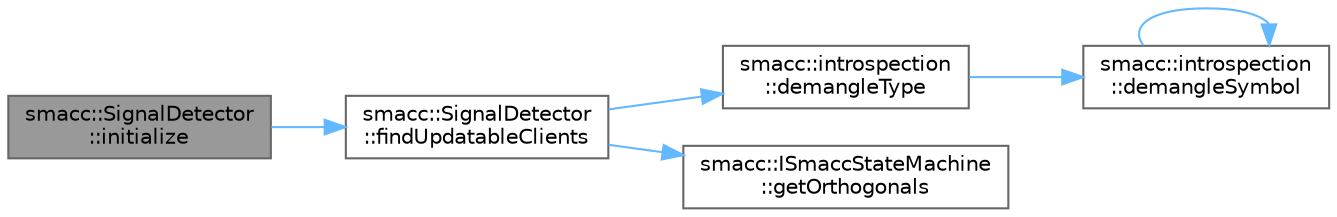 digraph "smacc::SignalDetector::initialize"
{
 // LATEX_PDF_SIZE
  bgcolor="transparent";
  edge [fontname=Helvetica,fontsize=10,labelfontname=Helvetica,labelfontsize=10];
  node [fontname=Helvetica,fontsize=10,shape=box,height=0.2,width=0.4];
  rankdir="LR";
  Node1 [label="smacc::SignalDetector\l::initialize",height=0.2,width=0.4,color="gray40", fillcolor="grey60", style="filled", fontcolor="black",tooltip=" "];
  Node1 -> Node2 [color="steelblue1",style="solid"];
  Node2 [label="smacc::SignalDetector\l::findUpdatableClients",height=0.2,width=0.4,color="grey40", fillcolor="white", style="filled",URL="$classsmacc_1_1SignalDetector.html#a47ec2df560e2e33758ce3975bece9385",tooltip=" "];
  Node2 -> Node3 [color="steelblue1",style="solid"];
  Node3 [label="smacc::introspection\l::demangleType",height=0.2,width=0.4,color="grey40", fillcolor="white", style="filled",URL="$namespacesmacc_1_1introspection.html#a670e39ccea29952859df4e2d0e45077b",tooltip=" "];
  Node3 -> Node4 [color="steelblue1",style="solid"];
  Node4 [label="smacc::introspection\l::demangleSymbol",height=0.2,width=0.4,color="grey40", fillcolor="white", style="filled",URL="$namespacesmacc_1_1introspection.html#aa9158a0ff0cfe83a59877e6af7d7f873",tooltip=" "];
  Node4 -> Node4 [color="steelblue1",style="solid"];
  Node2 -> Node5 [color="steelblue1",style="solid"];
  Node5 [label="smacc::ISmaccStateMachine\l::getOrthogonals",height=0.2,width=0.4,color="grey40", fillcolor="white", style="filled",URL="$classsmacc_1_1ISmaccStateMachine.html#a7f5b2882dbd077584767cb2533ed3c49",tooltip=" "];
}
